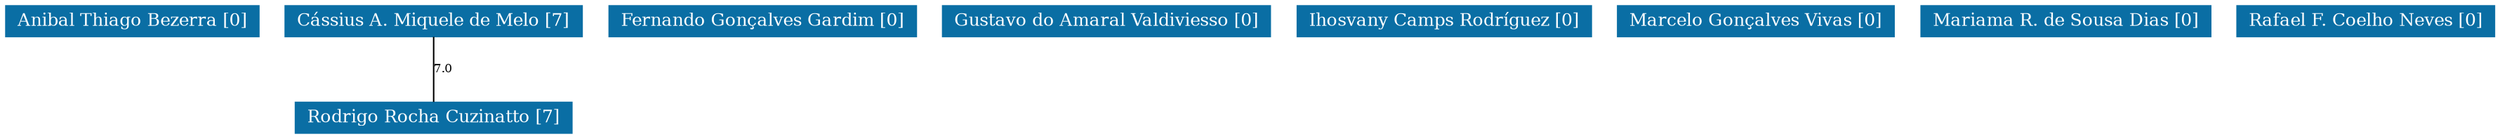 strict graph grafo2 {
	graph [bb="0,0,1416,87",
		id=grafo2,
		overlap=False
	];
	node [fontsize=12,
		label="\N",
		shape=rectangle,
		style=filled
	];
	0	 [URL="membro-8478305453281130.html",
		color="#0A6EA4",
		fontcolor="#FFFFFF",
		height=0.29167,
		label="Anibal Thiago Bezerra [0]",
		pos="71.5,76.5",
		width=1.9861];
	1	 [URL="membro-4002033080997386.html",
		color="#0A6EA4",
		fontcolor="#FFFFFF",
		height=0.29167,
		label="Cássius A. Miquele de Melo [7]",
		pos="244.5,76.5",
		width=2.3194];
	8	 [URL="membro-8073303573679522.html",
		color="#0A6EA4",
		fontcolor="#FFFFFF",
		height=0.29167,
		label="Rodrigo Rocha Cuzinatto [7]",
		pos="244.5,10.5",
		width=2.1389];
	1 -- 8	 [fontsize=8,
		label=7.0,
		lp="249.5,43.5",
		pos="244.5,65.896 244.5,53.653 244.5,33.622 244.5,21.297"];
	2	 [URL="membro-2425549033248106.html",
		color="#0A6EA4",
		fontcolor="#FFFFFF",
		height=0.29167,
		label="Fernando Gonçalves Gardim [0]",
		pos="431.5,76.5",
		width=2.3611];
	3	 [URL="membro-4023778019418442.html",
		color="#0A6EA4",
		fontcolor="#FFFFFF",
		height=0.29167,
		label="Gustavo do Amaral Valdiviesso [0]",
		pos="626.5,76.5",
		width=2.5417];
	4	 [URL="membro-3732563704810366.html",
		color="#0A6EA4",
		fontcolor="#FFFFFF",
		height=0.29167,
		label="Ihosvany Camps Rodríguez [0]",
		pos="818.5,76.5",
		width=2.2778];
	5	 [URL="membro-1312049227898761.html",
		color="#0A6EA4",
		fontcolor="#FFFFFF",
		height=0.29167,
		label="Marcelo Gonçalves Vivas [0]",
		pos="996.5,76.5",
		width=2.1528];
	6	 [URL="membro-9972552337847809.html",
		color="#0A6EA4",
		fontcolor="#FFFFFF",
		height=0.29167,
		label="Mariama R. de Sousa Dias [0]",
		pos="1172.5,76.5",
		width=2.2361];
	7	 [URL="membro-3697495590985027.html",
		color="#0A6EA4",
		fontcolor="#FFFFFF",
		height=0.29167,
		label="Rafael F. Coelho Neves [0]",
		pos="1343.5,76.5",
		width=2.0139];
}
